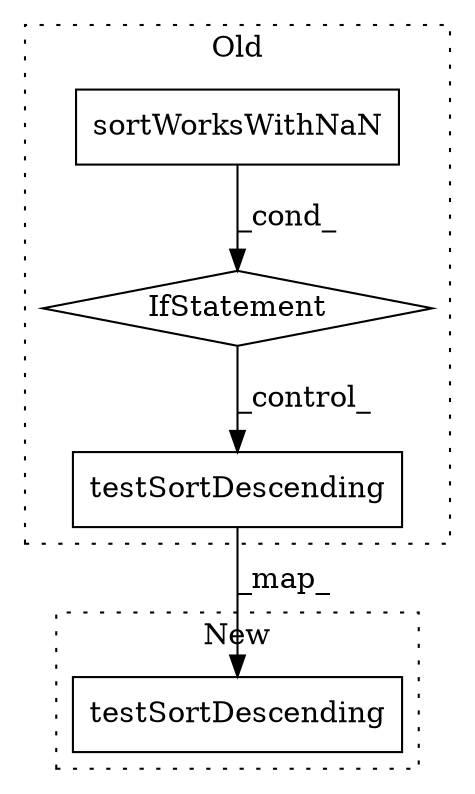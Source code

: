 digraph G {
subgraph cluster0 {
1 [label="testSortDescending" a="32" s="13568,13680" l="30,1" shape="box"];
3 [label="IfStatement" a="25" s="13536,13558" l="4,2" shape="diamond"];
4 [label="sortWorksWithNaN" a="32" s="13540" l="18" shape="box"];
label = "Old";
style="dotted";
}
subgraph cluster1 {
2 [label="testSortDescending" a="32" s="13496,13606" l="28,1" shape="box"];
label = "New";
style="dotted";
}
1 -> 2 [label="_map_"];
3 -> 1 [label="_control_"];
4 -> 3 [label="_cond_"];
}